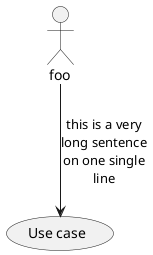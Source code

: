 {
  "sha1": "ef8dq9um2iqkphi4y6nsdo5regj19er",
  "insertion": {
    "when": "2024-06-01T09:03:04.327Z",
    "user": "plantuml@gmail.com"
  }
}
@startuml
skinparam maxMessageSize 100
actor foo
foo --> (Use case) : this is a very long sentence on one single line
@enduml
